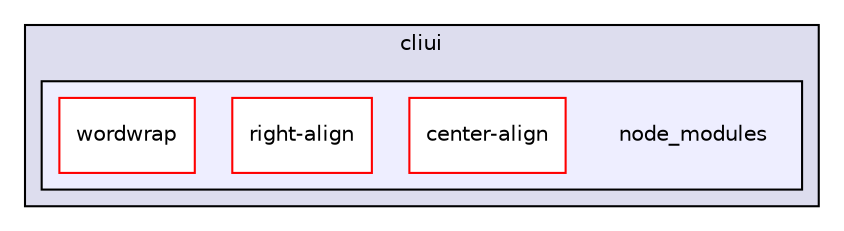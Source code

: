 digraph "gulp-src/node_modules/gulp-uglify/node_modules/uglify-js/node_modules/yargs/node_modules/cliui/node_modules" {
  compound=true
  node [ fontsize="10", fontname="Helvetica"];
  edge [ labelfontsize="10", labelfontname="Helvetica"];
  subgraph clusterdir_6c0862ec43f284bd0a14944b33afcc4d {
    graph [ bgcolor="#ddddee", pencolor="black", label="cliui" fontname="Helvetica", fontsize="10", URL="dir_6c0862ec43f284bd0a14944b33afcc4d.html"]
  subgraph clusterdir_28d9761a40b2ae26ca85c23115b33828 {
    graph [ bgcolor="#eeeeff", pencolor="black", label="" URL="dir_28d9761a40b2ae26ca85c23115b33828.html"];
    dir_28d9761a40b2ae26ca85c23115b33828 [shape=plaintext label="node_modules"];
    dir_24cc82ee7b1b8ad7c839884e0778c1a9 [shape=box label="center-align" color="red" fillcolor="white" style="filled" URL="dir_24cc82ee7b1b8ad7c839884e0778c1a9.html"];
    dir_501b588b621ee4c8fc45908bb2a19d90 [shape=box label="right-align" color="red" fillcolor="white" style="filled" URL="dir_501b588b621ee4c8fc45908bb2a19d90.html"];
    dir_f412a889889f3f4849897650b10d5a5d [shape=box label="wordwrap" color="red" fillcolor="white" style="filled" URL="dir_f412a889889f3f4849897650b10d5a5d.html"];
  }
  }
}

